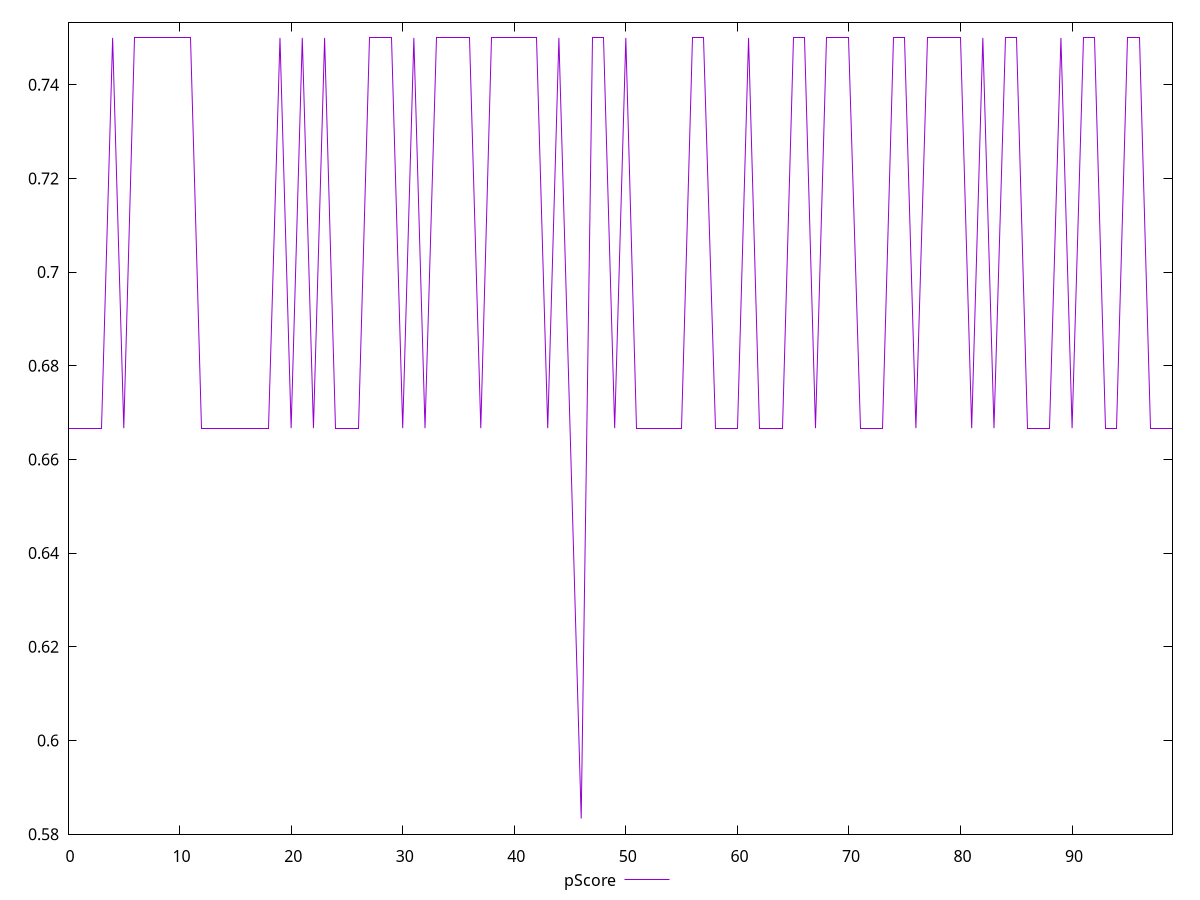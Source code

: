 reset

$pScore <<EOF
0 0.6666666666666666
1 0.6666666666666666
2 0.6666666666666666
3 0.6666666666666666
4 0.75
5 0.6666666666666666
6 0.75
7 0.75
8 0.75
9 0.75
10 0.75
11 0.75
12 0.6666666666666666
13 0.6666666666666666
14 0.6666666666666666
15 0.6666666666666666
16 0.6666666666666666
17 0.6666666666666666
18 0.6666666666666666
19 0.75
20 0.6666666666666666
21 0.75
22 0.6666666666666666
23 0.75
24 0.6666666666666666
25 0.6666666666666666
26 0.6666666666666666
27 0.75
28 0.75
29 0.75
30 0.6666666666666666
31 0.75
32 0.6666666666666666
33 0.75
34 0.75
35 0.75
36 0.75
37 0.6666666666666666
38 0.75
39 0.75
40 0.75
41 0.75
42 0.75
43 0.6666666666666666
44 0.75
45 0.6666666666666666
46 0.5833333333333334
47 0.75
48 0.75
49 0.6666666666666666
50 0.75
51 0.6666666666666666
52 0.6666666666666666
53 0.6666666666666666
54 0.6666666666666666
55 0.6666666666666666
56 0.75
57 0.75
58 0.6666666666666666
59 0.6666666666666666
60 0.6666666666666666
61 0.75
62 0.6666666666666666
63 0.6666666666666666
64 0.6666666666666666
65 0.75
66 0.75
67 0.6666666666666666
68 0.75
69 0.75
70 0.75
71 0.6666666666666666
72 0.6666666666666666
73 0.6666666666666666
74 0.75
75 0.75
76 0.6666666666666666
77 0.75
78 0.75
79 0.75
80 0.75
81 0.6666666666666666
82 0.75
83 0.6666666666666666
84 0.75
85 0.75
86 0.6666666666666666
87 0.6666666666666666
88 0.6666666666666666
89 0.75
90 0.6666666666666666
91 0.75
92 0.75
93 0.6666666666666666
94 0.6666666666666666
95 0.75
96 0.75
97 0.6666666666666666
98 0.6666666666666666
99 0.6666666666666666
EOF

set key outside below
set xrange [0:99]
set yrange [0.5800000000000001:0.7533333333333333]
set trange [0.5800000000000001:0.7533333333333333]
set terminal svg size 640, 500 enhanced background rgb 'white'
set output "reports/report_00030_2021-02-24T20-42-31.540Z/unused-css-rules/samples/astro/pScore/values.svg"

plot $pScore title "pScore" with line

reset
